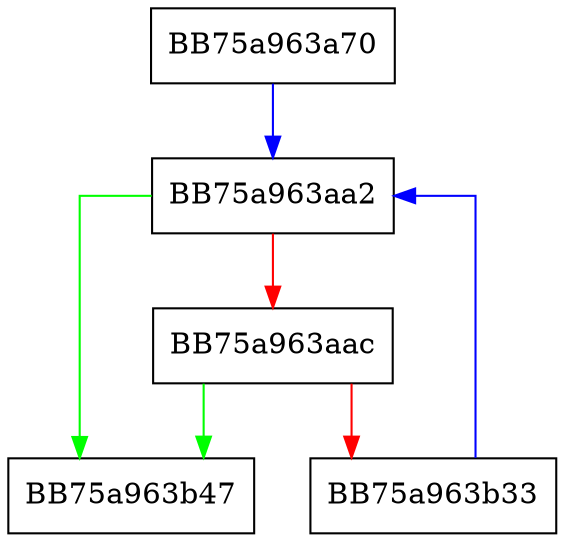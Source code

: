 digraph _set_all_models_on_gpu {
  node [shape="box"];
  graph [splines=ortho];
  BB75a963a70 -> BB75a963aa2 [color="blue"];
  BB75a963aa2 -> BB75a963b47 [color="green"];
  BB75a963aa2 -> BB75a963aac [color="red"];
  BB75a963aac -> BB75a963b47 [color="green"];
  BB75a963aac -> BB75a963b33 [color="red"];
  BB75a963b33 -> BB75a963aa2 [color="blue"];
}